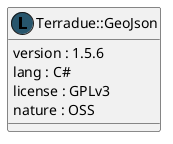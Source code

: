 @startuml
  class "Terradue::GeoJson" as namespace_terradue_1_1_geo_json << (L, #27556C) >> [[../namespaces/namespace_terradue_1_1_geo_json.html]] {
     version : 1.5.6 
     lang : C#
     license : GPLv3
     nature : OSS
  }
@enduml
